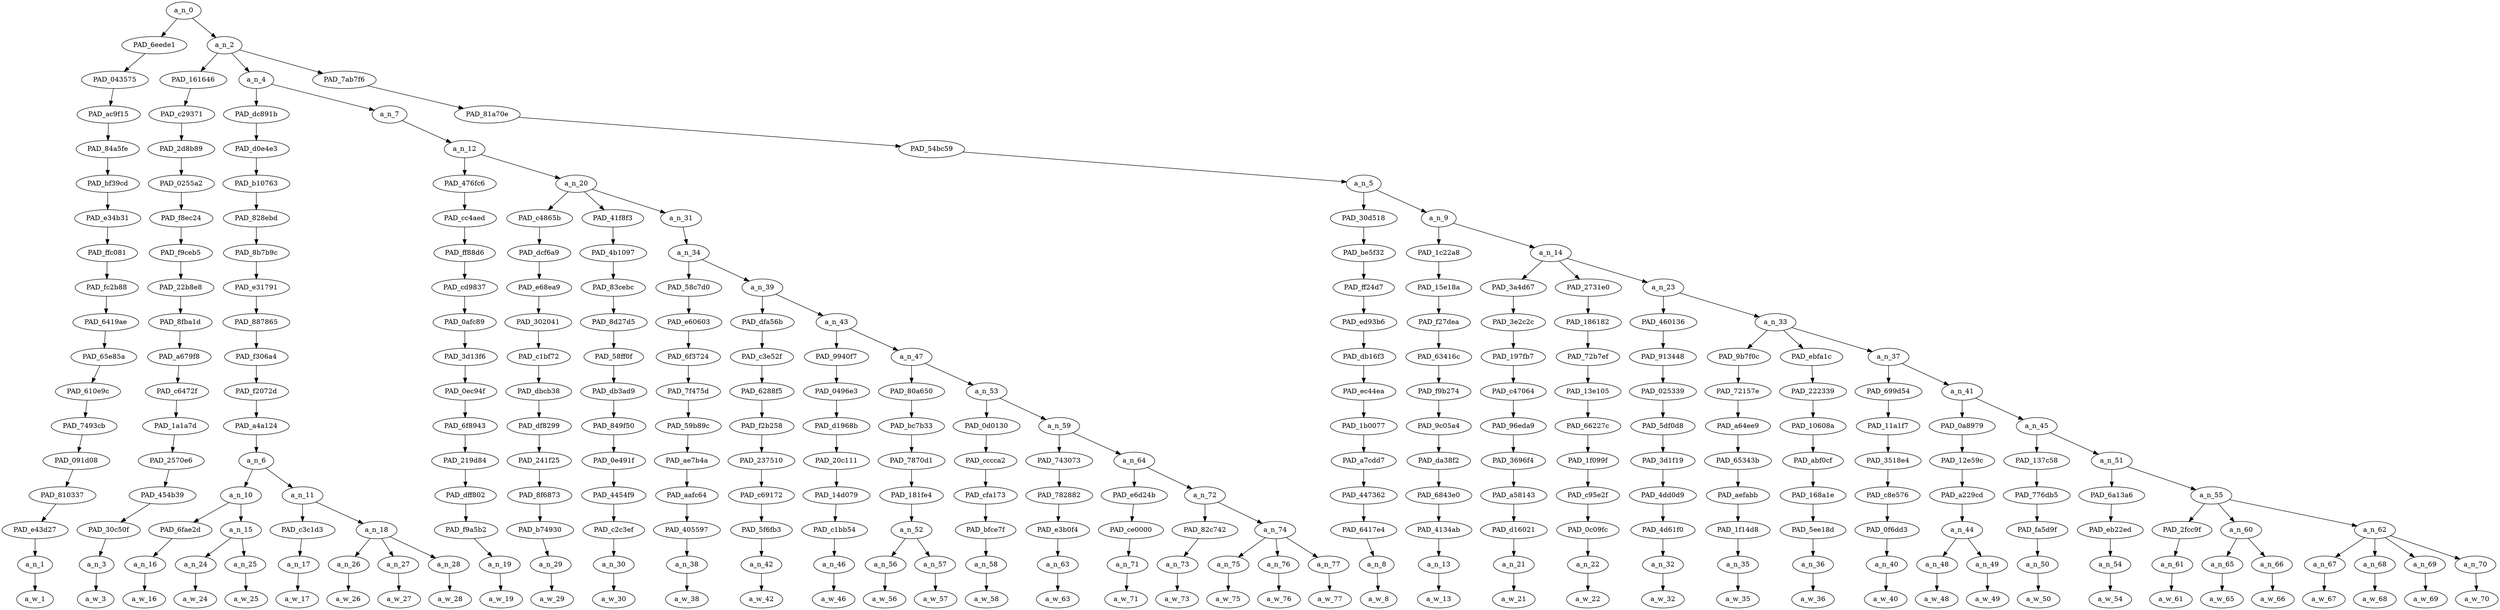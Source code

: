 strict digraph "" {
	a_n_0	[div_dir=1,
		index=0,
		level=17,
		pos="5.584538966049383,17!",
		text_span="[0, 1, 2, 3, 4, 5, 6, 7, 8, 9, 10, 11, 12, 13, 14, 15, 16, 17, 18, 19, 20, 21, 22, 23, 24, 25, 26, 27, 28, 29, 30, 31, 32, 33, 34, \
35, 36, 37, 38, 39, 40, 41, 42]",
		value=1.00000000];
	PAD_6eede1	[div_dir=-1,
		index=0,
		level=16,
		pos="0.0,16!",
		text_span="[0]",
		value=0.01386412];
	a_n_0 -> PAD_6eede1;
	a_n_2	[div_dir=1,
		index=1,
		level=16,
		pos="11.169077932098766,16!",
		text_span="[1, 2, 3, 4, 5, 6, 7, 8, 9, 10, 11, 12, 13, 14, 15, 16, 17, 18, 19, 20, 21, 22, 23, 24, 25, 26, 27, 28, 29, 30, 31, 32, 33, 34, \
35, 36, 37, 38, 39, 40, 41, 42]",
		value=0.98613434];
	a_n_0 -> a_n_2;
	PAD_043575	[div_dir=-1,
		index=0,
		level=15,
		pos="0.0,15!",
		text_span="[0]",
		value=0.01386412];
	PAD_6eede1 -> PAD_043575;
	PAD_ac9f15	[div_dir=-1,
		index=0,
		level=14,
		pos="0.0,14!",
		text_span="[0]",
		value=0.01386412];
	PAD_043575 -> PAD_ac9f15;
	PAD_84a5fe	[div_dir=-1,
		index=0,
		level=13,
		pos="0.0,13!",
		text_span="[0]",
		value=0.01386412];
	PAD_ac9f15 -> PAD_84a5fe;
	PAD_bf39cd	[div_dir=-1,
		index=0,
		level=12,
		pos="0.0,12!",
		text_span="[0]",
		value=0.01386412];
	PAD_84a5fe -> PAD_bf39cd;
	PAD_e34b31	[div_dir=-1,
		index=0,
		level=11,
		pos="0.0,11!",
		text_span="[0]",
		value=0.01386412];
	PAD_bf39cd -> PAD_e34b31;
	PAD_ffc081	[div_dir=-1,
		index=0,
		level=10,
		pos="0.0,10!",
		text_span="[0]",
		value=0.01386412];
	PAD_e34b31 -> PAD_ffc081;
	PAD_fc2b88	[div_dir=-1,
		index=0,
		level=9,
		pos="0.0,9!",
		text_span="[0]",
		value=0.01386412];
	PAD_ffc081 -> PAD_fc2b88;
	PAD_6419ae	[div_dir=-1,
		index=0,
		level=8,
		pos="0.0,8!",
		text_span="[0]",
		value=0.01386412];
	PAD_fc2b88 -> PAD_6419ae;
	PAD_65e85a	[div_dir=-1,
		index=0,
		level=7,
		pos="0.0,7!",
		text_span="[0]",
		value=0.01386412];
	PAD_6419ae -> PAD_65e85a;
	PAD_610e9c	[div_dir=-1,
		index=0,
		level=6,
		pos="0.0,6!",
		text_span="[0]",
		value=0.01386412];
	PAD_65e85a -> PAD_610e9c;
	PAD_7493cb	[div_dir=-1,
		index=0,
		level=5,
		pos="0.0,5!",
		text_span="[0]",
		value=0.01386412];
	PAD_610e9c -> PAD_7493cb;
	PAD_091d08	[div_dir=-1,
		index=0,
		level=4,
		pos="0.0,4!",
		text_span="[0]",
		value=0.01386412];
	PAD_7493cb -> PAD_091d08;
	PAD_810337	[div_dir=-1,
		index=0,
		level=3,
		pos="0.0,3!",
		text_span="[0]",
		value=0.01386412];
	PAD_091d08 -> PAD_810337;
	PAD_e43d27	[div_dir=-1,
		index=0,
		level=2,
		pos="0.0,2!",
		text_span="[0]",
		value=0.01386412];
	PAD_810337 -> PAD_e43d27;
	a_n_1	[div_dir=-1,
		index=0,
		level=1,
		pos="0.0,1!",
		text_span="[0]",
		value=0.01386412];
	PAD_e43d27 -> a_n_1;
	a_w_1	[div_dir=0,
		index=0,
		level=0,
		pos="0,0!",
		text_span="[0]",
		value=there];
	a_n_1 -> a_w_1;
	PAD_161646	[div_dir=-1,
		index=1,
		level=15,
		pos="1.0,15!",
		text_span="[1]",
		value=0.01206948];
	a_n_2 -> PAD_161646;
	a_n_4	[div_dir=1,
		index=2,
		level=15,
		pos="7.403645833333334,15!",
		text_span="[2, 3, 4, 5, 6, 7, 8, 9, 10, 11, 12, 13, 14, 15, 16, 17, 18, 19, 20, 21, 22, 23]",
		value=0.48938817];
	a_n_2 -> a_n_4;
	PAD_7ab7f6	[div_dir=1,
		index=3,
		level=15,
		pos="25.103587962962962,15!",
		text_span="[24, 25, 26, 27, 28, 29, 30, 31, 32, 33, 34, 35, 36, 37, 38, 39, 40, 41, 42]",
		value=0.48466231];
	a_n_2 -> PAD_7ab7f6;
	PAD_c29371	[div_dir=-1,
		index=1,
		level=14,
		pos="1.0,14!",
		text_span="[1]",
		value=0.01206948];
	PAD_161646 -> PAD_c29371;
	PAD_2d8b89	[div_dir=-1,
		index=1,
		level=13,
		pos="1.0,13!",
		text_span="[1]",
		value=0.01206948];
	PAD_c29371 -> PAD_2d8b89;
	PAD_0255a2	[div_dir=-1,
		index=1,
		level=12,
		pos="1.0,12!",
		text_span="[1]",
		value=0.01206948];
	PAD_2d8b89 -> PAD_0255a2;
	PAD_f8ec24	[div_dir=-1,
		index=1,
		level=11,
		pos="1.0,11!",
		text_span="[1]",
		value=0.01206948];
	PAD_0255a2 -> PAD_f8ec24;
	PAD_f9ceb5	[div_dir=-1,
		index=1,
		level=10,
		pos="1.0,10!",
		text_span="[1]",
		value=0.01206948];
	PAD_f8ec24 -> PAD_f9ceb5;
	PAD_22b8e8	[div_dir=-1,
		index=1,
		level=9,
		pos="1.0,9!",
		text_span="[1]",
		value=0.01206948];
	PAD_f9ceb5 -> PAD_22b8e8;
	PAD_8fba1d	[div_dir=-1,
		index=1,
		level=8,
		pos="1.0,8!",
		text_span="[1]",
		value=0.01206948];
	PAD_22b8e8 -> PAD_8fba1d;
	PAD_a679f8	[div_dir=-1,
		index=1,
		level=7,
		pos="1.0,7!",
		text_span="[1]",
		value=0.01206948];
	PAD_8fba1d -> PAD_a679f8;
	PAD_c6472f	[div_dir=-1,
		index=1,
		level=6,
		pos="1.0,6!",
		text_span="[1]",
		value=0.01206948];
	PAD_a679f8 -> PAD_c6472f;
	PAD_1a1a7d	[div_dir=-1,
		index=1,
		level=5,
		pos="1.0,5!",
		text_span="[1]",
		value=0.01206948];
	PAD_c6472f -> PAD_1a1a7d;
	PAD_2570e6	[div_dir=-1,
		index=1,
		level=4,
		pos="1.0,4!",
		text_span="[1]",
		value=0.01206948];
	PAD_1a1a7d -> PAD_2570e6;
	PAD_454b39	[div_dir=-1,
		index=1,
		level=3,
		pos="1.0,3!",
		text_span="[1]",
		value=0.01206948];
	PAD_2570e6 -> PAD_454b39;
	PAD_30c50f	[div_dir=-1,
		index=1,
		level=2,
		pos="1.0,2!",
		text_span="[1]",
		value=0.01206948];
	PAD_454b39 -> PAD_30c50f;
	a_n_3	[div_dir=-1,
		index=1,
		level=1,
		pos="1.0,1!",
		text_span="[1]",
		value=0.01206948];
	PAD_30c50f -> a_n_3;
	a_w_3	[div_dir=0,
		index=1,
		level=0,
		pos="1,0!",
		text_span="[1]",
		value=is];
	a_n_3 -> a_w_3;
	PAD_dc891b	[div_dir=-1,
		index=2,
		level=14,
		pos="4.625,14!",
		text_span="[2, 3, 4, 5, 6, 7, 8]",
		value=0.14943351];
	a_n_4 -> PAD_dc891b;
	a_n_7	[div_dir=1,
		index=3,
		level=14,
		pos="10.182291666666668,14!",
		text_span="[9, 10, 11, 12, 13, 14, 15, 16, 17, 18, 19, 20, 21, 22, 23]",
		value=0.33994100];
	a_n_4 -> a_n_7;
	PAD_d0e4e3	[div_dir=-1,
		index=2,
		level=13,
		pos="4.625,13!",
		text_span="[2, 3, 4, 5, 6, 7, 8]",
		value=0.14943351];
	PAD_dc891b -> PAD_d0e4e3;
	PAD_b10763	[div_dir=-1,
		index=2,
		level=12,
		pos="4.625,12!",
		text_span="[2, 3, 4, 5, 6, 7, 8]",
		value=0.14943351];
	PAD_d0e4e3 -> PAD_b10763;
	PAD_828ebd	[div_dir=-1,
		index=2,
		level=11,
		pos="4.625,11!",
		text_span="[2, 3, 4, 5, 6, 7, 8]",
		value=0.14943351];
	PAD_b10763 -> PAD_828ebd;
	PAD_8b7b9c	[div_dir=-1,
		index=2,
		level=10,
		pos="4.625,10!",
		text_span="[2, 3, 4, 5, 6, 7, 8]",
		value=0.14943351];
	PAD_828ebd -> PAD_8b7b9c;
	PAD_e31791	[div_dir=-1,
		index=2,
		level=9,
		pos="4.625,9!",
		text_span="[2, 3, 4, 5, 6, 7, 8]",
		value=0.14943351];
	PAD_8b7b9c -> PAD_e31791;
	PAD_887865	[div_dir=-1,
		index=2,
		level=8,
		pos="4.625,8!",
		text_span="[2, 3, 4, 5, 6, 7, 8]",
		value=0.14943351];
	PAD_e31791 -> PAD_887865;
	PAD_f306a4	[div_dir=-1,
		index=2,
		level=7,
		pos="4.625,7!",
		text_span="[2, 3, 4, 5, 6, 7, 8]",
		value=0.14943351];
	PAD_887865 -> PAD_f306a4;
	PAD_f2072d	[div_dir=-1,
		index=2,
		level=6,
		pos="4.625,6!",
		text_span="[2, 3, 4, 5, 6, 7, 8]",
		value=0.14943351];
	PAD_f306a4 -> PAD_f2072d;
	PAD_a4a124	[div_dir=-1,
		index=2,
		level=5,
		pos="4.625,5!",
		text_span="[2, 3, 4, 5, 6, 7, 8]",
		value=0.14943351];
	PAD_f2072d -> PAD_a4a124;
	a_n_6	[div_dir=-1,
		index=2,
		level=4,
		pos="4.625,4!",
		text_span="[2, 3, 4, 5, 6, 7, 8]",
		value=0.14943351];
	PAD_a4a124 -> a_n_6;
	a_n_10	[div_dir=-1,
		index=2,
		level=3,
		pos="3.25,3!",
		text_span="[2, 3, 4]",
		value=0.04737046];
	a_n_6 -> a_n_10;
	a_n_11	[div_dir=1,
		index=3,
		level=3,
		pos="6.0,3!",
		text_span="[5, 6, 7, 8]",
		value=0.10203818];
	a_n_6 -> a_n_11;
	PAD_6fae2d	[div_dir=-1,
		index=3,
		level=2,
		pos="4.0,2!",
		text_span="[4]",
		value=0.01890526];
	a_n_10 -> PAD_6fae2d;
	a_n_15	[div_dir=-1,
		index=2,
		level=2,
		pos="2.5,2!",
		text_span="[2, 3]",
		value=0.02839243];
	a_n_10 -> a_n_15;
	a_n_16	[div_dir=-1,
		index=4,
		level=1,
		pos="4.0,1!",
		text_span="[4]",
		value=0.01890526];
	PAD_6fae2d -> a_n_16;
	a_w_16	[div_dir=0,
		index=4,
		level=0,
		pos="4,0!",
		text_span="[4]",
		value=room];
	a_n_16 -> a_w_16;
	a_n_24	[div_dir=-1,
		index=2,
		level=1,
		pos="2.0,1!",
		text_span="[2]",
		value=0.01486216];
	a_n_15 -> a_n_24;
	a_n_25	[div_dir=-1,
		index=3,
		level=1,
		pos="3.0,1!",
		text_span="[3]",
		value=0.01348645];
	a_n_15 -> a_n_25;
	a_w_24	[div_dir=0,
		index=2,
		level=0,
		pos="2,0!",
		text_span="[2]",
		value=absolutely];
	a_n_24 -> a_w_24;
	a_w_25	[div_dir=0,
		index=3,
		level=0,
		pos="3,0!",
		text_span="[3]",
		value=no];
	a_n_25 -> a_w_25;
	PAD_c3c1d3	[div_dir=-1,
		index=4,
		level=2,
		pos="5.0,2!",
		text_span="[5]",
		value=0.01428999];
	a_n_11 -> PAD_c3c1d3;
	a_n_18	[div_dir=1,
		index=5,
		level=2,
		pos="7.0,2!",
		text_span="[6, 7, 8]",
		value=0.08771866];
	a_n_11 -> a_n_18;
	a_n_17	[div_dir=-1,
		index=5,
		level=1,
		pos="5.0,1!",
		text_span="[5]",
		value=0.01428999];
	PAD_c3c1d3 -> a_n_17;
	a_w_17	[div_dir=0,
		index=5,
		level=0,
		pos="5,0!",
		text_span="[5]",
		value=for];
	a_n_17 -> a_w_17;
	a_n_26	[div_dir=1,
		index=6,
		level=1,
		pos="6.0,1!",
		text_span="[6]",
		value=0.02232581];
	a_n_18 -> a_n_26;
	a_n_27	[div_dir=1,
		index=7,
		level=1,
		pos="7.0,1!",
		text_span="[7]",
		value=0.02919236];
	a_n_18 -> a_n_27;
	a_n_28	[div_dir=-1,
		index=8,
		level=1,
		pos="8.0,1!",
		text_span="[8]",
		value=0.03612044];
	a_n_18 -> a_n_28;
	a_w_26	[div_dir=0,
		index=6,
		level=0,
		pos="6,0!",
		text_span="[6]",
		value=same];
	a_n_26 -> a_w_26;
	a_w_27	[div_dir=0,
		index=7,
		level=0,
		pos="7,0!",
		text_span="[7]",
		value=sex];
	a_n_27 -> a_w_27;
	a_w_28	[div_dir=0,
		index=8,
		level=0,
		pos="8,0!",
		text_span="[8]",
		value=marriages];
	a_n_28 -> a_w_28;
	a_n_12	[div_dir=1,
		index=3,
		level=13,
		pos="10.182291666666668,13!",
		text_span="[9, 10, 11, 12, 13, 14, 15, 16, 17, 18, 19, 20, 21, 22, 23]",
		value=0.33990677];
	a_n_7 -> a_n_12;
	PAD_476fc6	[div_dir=1,
		index=3,
		level=12,
		pos="9.0,12!",
		text_span="[9]",
		value=0.01196060];
	a_n_12 -> PAD_476fc6;
	a_n_20	[div_dir=1,
		index=4,
		level=12,
		pos="11.364583333333334,12!",
		text_span="[10, 11, 12, 13, 14, 15, 16, 17, 18, 19, 20, 21, 22, 23]",
		value=0.32791193];
	a_n_12 -> a_n_20;
	PAD_cc4aed	[div_dir=1,
		index=3,
		level=11,
		pos="9.0,11!",
		text_span="[9]",
		value=0.01196060];
	PAD_476fc6 -> PAD_cc4aed;
	PAD_ff88d6	[div_dir=1,
		index=3,
		level=10,
		pos="9.0,10!",
		text_span="[9]",
		value=0.01196060];
	PAD_cc4aed -> PAD_ff88d6;
	PAD_cd9837	[div_dir=1,
		index=3,
		level=9,
		pos="9.0,9!",
		text_span="[9]",
		value=0.01196060];
	PAD_ff88d6 -> PAD_cd9837;
	PAD_0afc89	[div_dir=1,
		index=3,
		level=8,
		pos="9.0,8!",
		text_span="[9]",
		value=0.01196060];
	PAD_cd9837 -> PAD_0afc89;
	PAD_3d13f6	[div_dir=1,
		index=3,
		level=7,
		pos="9.0,7!",
		text_span="[9]",
		value=0.01196060];
	PAD_0afc89 -> PAD_3d13f6;
	PAD_0ec94f	[div_dir=1,
		index=3,
		level=6,
		pos="9.0,6!",
		text_span="[9]",
		value=0.01196060];
	PAD_3d13f6 -> PAD_0ec94f;
	PAD_6f8943	[div_dir=1,
		index=3,
		level=5,
		pos="9.0,5!",
		text_span="[9]",
		value=0.01196060];
	PAD_0ec94f -> PAD_6f8943;
	PAD_219d84	[div_dir=1,
		index=3,
		level=4,
		pos="9.0,4!",
		text_span="[9]",
		value=0.01196060];
	PAD_6f8943 -> PAD_219d84;
	PAD_dff802	[div_dir=1,
		index=4,
		level=3,
		pos="9.0,3!",
		text_span="[9]",
		value=0.01196060];
	PAD_219d84 -> PAD_dff802;
	PAD_f9a5b2	[div_dir=1,
		index=6,
		level=2,
		pos="9.0,2!",
		text_span="[9]",
		value=0.01196060];
	PAD_dff802 -> PAD_f9a5b2;
	a_n_19	[div_dir=1,
		index=9,
		level=1,
		pos="9.0,1!",
		text_span="[9]",
		value=0.01196060];
	PAD_f9a5b2 -> a_n_19;
	a_w_19	[div_dir=0,
		index=9,
		level=0,
		pos="9,0!",
		text_span="[9]",
		value=it];
	a_n_19 -> a_w_19;
	PAD_c4865b	[div_dir=1,
		index=4,
		level=11,
		pos="10.0,11!",
		text_span="[10]",
		value=0.01141261];
	a_n_20 -> PAD_c4865b;
	PAD_41f8f3	[div_dir=1,
		index=5,
		level=11,
		pos="11.0,11!",
		text_span="[11]",
		value=0.01423343];
	a_n_20 -> PAD_41f8f3;
	a_n_31	[div_dir=1,
		index=6,
		level=11,
		pos="13.09375,11!",
		text_span="[12, 13, 14, 15, 16, 17, 18, 19, 20, 21, 22, 23]",
		value=0.30223170];
	a_n_20 -> a_n_31;
	PAD_dcf6a9	[div_dir=1,
		index=4,
		level=10,
		pos="10.0,10!",
		text_span="[10]",
		value=0.01141261];
	PAD_c4865b -> PAD_dcf6a9;
	PAD_e68ea9	[div_dir=1,
		index=4,
		level=9,
		pos="10.0,9!",
		text_span="[10]",
		value=0.01141261];
	PAD_dcf6a9 -> PAD_e68ea9;
	PAD_302041	[div_dir=1,
		index=4,
		level=8,
		pos="10.0,8!",
		text_span="[10]",
		value=0.01141261];
	PAD_e68ea9 -> PAD_302041;
	PAD_c1bf72	[div_dir=1,
		index=4,
		level=7,
		pos="10.0,7!",
		text_span="[10]",
		value=0.01141261];
	PAD_302041 -> PAD_c1bf72;
	PAD_dbcb38	[div_dir=1,
		index=4,
		level=6,
		pos="10.0,6!",
		text_span="[10]",
		value=0.01141261];
	PAD_c1bf72 -> PAD_dbcb38;
	PAD_df8299	[div_dir=1,
		index=4,
		level=5,
		pos="10.0,5!",
		text_span="[10]",
		value=0.01141261];
	PAD_dbcb38 -> PAD_df8299;
	PAD_241f25	[div_dir=1,
		index=4,
		level=4,
		pos="10.0,4!",
		text_span="[10]",
		value=0.01141261];
	PAD_df8299 -> PAD_241f25;
	PAD_8f6873	[div_dir=1,
		index=5,
		level=3,
		pos="10.0,3!",
		text_span="[10]",
		value=0.01141261];
	PAD_241f25 -> PAD_8f6873;
	PAD_b74930	[div_dir=1,
		index=7,
		level=2,
		pos="10.0,2!",
		text_span="[10]",
		value=0.01141261];
	PAD_8f6873 -> PAD_b74930;
	a_n_29	[div_dir=1,
		index=10,
		level=1,
		pos="10.0,1!",
		text_span="[10]",
		value=0.01141261];
	PAD_b74930 -> a_n_29;
	a_w_29	[div_dir=0,
		index=10,
		level=0,
		pos="10,0!",
		text_span="[10]",
		value=is1];
	a_n_29 -> a_w_29;
	PAD_4b1097	[div_dir=1,
		index=5,
		level=10,
		pos="11.0,10!",
		text_span="[11]",
		value=0.01423343];
	PAD_41f8f3 -> PAD_4b1097;
	PAD_83cebc	[div_dir=1,
		index=5,
		level=9,
		pos="11.0,9!",
		text_span="[11]",
		value=0.01423343];
	PAD_4b1097 -> PAD_83cebc;
	PAD_8d27d5	[div_dir=1,
		index=5,
		level=8,
		pos="11.0,8!",
		text_span="[11]",
		value=0.01423343];
	PAD_83cebc -> PAD_8d27d5;
	PAD_58ff0f	[div_dir=1,
		index=5,
		level=7,
		pos="11.0,7!",
		text_span="[11]",
		value=0.01423343];
	PAD_8d27d5 -> PAD_58ff0f;
	PAD_db3ad9	[div_dir=1,
		index=5,
		level=6,
		pos="11.0,6!",
		text_span="[11]",
		value=0.01423343];
	PAD_58ff0f -> PAD_db3ad9;
	PAD_849f50	[div_dir=1,
		index=5,
		level=5,
		pos="11.0,5!",
		text_span="[11]",
		value=0.01423343];
	PAD_db3ad9 -> PAD_849f50;
	PAD_0e491f	[div_dir=1,
		index=5,
		level=4,
		pos="11.0,4!",
		text_span="[11]",
		value=0.01423343];
	PAD_849f50 -> PAD_0e491f;
	PAD_4454f9	[div_dir=1,
		index=6,
		level=3,
		pos="11.0,3!",
		text_span="[11]",
		value=0.01423343];
	PAD_0e491f -> PAD_4454f9;
	PAD_c2c3ef	[div_dir=1,
		index=8,
		level=2,
		pos="11.0,2!",
		text_span="[11]",
		value=0.01423343];
	PAD_4454f9 -> PAD_c2c3ef;
	a_n_30	[div_dir=1,
		index=11,
		level=1,
		pos="11.0,1!",
		text_span="[11]",
		value=0.01423343];
	PAD_c2c3ef -> a_n_30;
	a_w_30	[div_dir=0,
		index=11,
		level=0,
		pos="11,0!",
		text_span="[11]",
		value=important];
	a_n_30 -> a_w_30;
	a_n_34	[div_dir=1,
		index=6,
		level=10,
		pos="13.09375,10!",
		text_span="[12, 13, 14, 15, 16, 17, 18, 19, 20, 21, 22, 23]",
		value=0.30219764];
	a_n_31 -> a_n_34;
	PAD_58c7d0	[div_dir=-1,
		index=6,
		level=9,
		pos="12.0,9!",
		text_span="[12]",
		value=0.01070562];
	a_n_34 -> PAD_58c7d0;
	a_n_39	[div_dir=1,
		index=7,
		level=9,
		pos="14.1875,9!",
		text_span="[13, 14, 15, 16, 17, 18, 19, 20, 21, 22, 23]",
		value=0.29145796];
	a_n_34 -> a_n_39;
	PAD_e60603	[div_dir=-1,
		index=6,
		level=8,
		pos="12.0,8!",
		text_span="[12]",
		value=0.01070562];
	PAD_58c7d0 -> PAD_e60603;
	PAD_6f3724	[div_dir=-1,
		index=6,
		level=7,
		pos="12.0,7!",
		text_span="[12]",
		value=0.01070562];
	PAD_e60603 -> PAD_6f3724;
	PAD_7f475d	[div_dir=-1,
		index=6,
		level=6,
		pos="12.0,6!",
		text_span="[12]",
		value=0.01070562];
	PAD_6f3724 -> PAD_7f475d;
	PAD_59b89c	[div_dir=-1,
		index=6,
		level=5,
		pos="12.0,5!",
		text_span="[12]",
		value=0.01070562];
	PAD_7f475d -> PAD_59b89c;
	PAD_ae7b4a	[div_dir=-1,
		index=6,
		level=4,
		pos="12.0,4!",
		text_span="[12]",
		value=0.01070562];
	PAD_59b89c -> PAD_ae7b4a;
	PAD_aafc64	[div_dir=-1,
		index=7,
		level=3,
		pos="12.0,3!",
		text_span="[12]",
		value=0.01070562];
	PAD_ae7b4a -> PAD_aafc64;
	PAD_405597	[div_dir=-1,
		index=9,
		level=2,
		pos="12.0,2!",
		text_span="[12]",
		value=0.01070562];
	PAD_aafc64 -> PAD_405597;
	a_n_38	[div_dir=-1,
		index=12,
		level=1,
		pos="12.0,1!",
		text_span="[12]",
		value=0.01070562];
	PAD_405597 -> a_n_38;
	a_w_38	[div_dir=0,
		index=12,
		level=0,
		pos="12,0!",
		text_span="[12]",
		value=to];
	a_n_38 -> a_w_38;
	PAD_dfa56b	[div_dir=1,
		index=7,
		level=8,
		pos="13.0,8!",
		text_span="[13]",
		value=0.01421505];
	a_n_39 -> PAD_dfa56b;
	a_n_43	[div_dir=1,
		index=8,
		level=8,
		pos="15.375,8!",
		text_span="[14, 15, 16, 17, 18, 19, 20, 21, 22, 23]",
		value=0.27719613];
	a_n_39 -> a_n_43;
	PAD_c3e52f	[div_dir=1,
		index=7,
		level=7,
		pos="13.0,7!",
		text_span="[13]",
		value=0.01421505];
	PAD_dfa56b -> PAD_c3e52f;
	PAD_6288f5	[div_dir=1,
		index=7,
		level=6,
		pos="13.0,6!",
		text_span="[13]",
		value=0.01421505];
	PAD_c3e52f -> PAD_6288f5;
	PAD_f2b258	[div_dir=1,
		index=7,
		level=5,
		pos="13.0,5!",
		text_span="[13]",
		value=0.01421505];
	PAD_6288f5 -> PAD_f2b258;
	PAD_237510	[div_dir=1,
		index=7,
		level=4,
		pos="13.0,4!",
		text_span="[13]",
		value=0.01421505];
	PAD_f2b258 -> PAD_237510;
	PAD_c69172	[div_dir=1,
		index=8,
		level=3,
		pos="13.0,3!",
		text_span="[13]",
		value=0.01421505];
	PAD_237510 -> PAD_c69172;
	PAD_5f6fb3	[div_dir=1,
		index=10,
		level=2,
		pos="13.0,2!",
		text_span="[13]",
		value=0.01421505];
	PAD_c69172 -> PAD_5f6fb3;
	a_n_42	[div_dir=1,
		index=13,
		level=1,
		pos="13.0,1!",
		text_span="[13]",
		value=0.01421505];
	PAD_5f6fb3 -> a_n_42;
	a_w_42	[div_dir=0,
		index=13,
		level=0,
		pos="13,0!",
		text_span="[13]",
		value=state];
	a_n_42 -> a_w_42;
	PAD_9940f7	[div_dir=1,
		index=8,
		level=7,
		pos="14.0,7!",
		text_span="[14]",
		value=0.02340479];
	a_n_43 -> PAD_9940f7;
	a_n_47	[div_dir=-1,
		index=9,
		level=7,
		pos="16.75,7!",
		text_span="[15, 16, 17, 18, 19, 20, 21, 22, 23]",
		value=0.25376443];
	a_n_43 -> a_n_47;
	PAD_0496e3	[div_dir=1,
		index=8,
		level=6,
		pos="14.0,6!",
		text_span="[14]",
		value=0.02340479];
	PAD_9940f7 -> PAD_0496e3;
	PAD_d1968b	[div_dir=1,
		index=8,
		level=5,
		pos="14.0,5!",
		text_span="[14]",
		value=0.02340479];
	PAD_0496e3 -> PAD_d1968b;
	PAD_20c111	[div_dir=1,
		index=8,
		level=4,
		pos="14.0,4!",
		text_span="[14]",
		value=0.02340479];
	PAD_d1968b -> PAD_20c111;
	PAD_14d079	[div_dir=1,
		index=9,
		level=3,
		pos="14.0,3!",
		text_span="[14]",
		value=0.02340479];
	PAD_20c111 -> PAD_14d079;
	PAD_c1bb54	[div_dir=1,
		index=11,
		level=2,
		pos="14.0,2!",
		text_span="[14]",
		value=0.02340479];
	PAD_14d079 -> PAD_c1bb54;
	a_n_46	[div_dir=1,
		index=14,
		level=1,
		pos="14.0,1!",
		text_span="[14]",
		value=0.02340479];
	PAD_c1bb54 -> a_n_46;
	a_w_46	[div_dir=0,
		index=14,
		level=0,
		pos="14,0!",
		text_span="[14]",
		value=that];
	a_n_46 -> a_w_46;
	PAD_80a650	[div_dir=-1,
		index=9,
		level=6,
		pos="15.5,6!",
		text_span="[15, 16]",
		value=0.11502930];
	a_n_47 -> PAD_80a650;
	a_n_53	[div_dir=1,
		index=10,
		level=6,
		pos="18.0,6!",
		text_span="[17, 18, 19, 20, 21, 22, 23]",
		value=0.13868975];
	a_n_47 -> a_n_53;
	PAD_bc7b33	[div_dir=-1,
		index=9,
		level=5,
		pos="15.5,5!",
		text_span="[15, 16]",
		value=0.11502930];
	PAD_80a650 -> PAD_bc7b33;
	PAD_7870d1	[div_dir=-1,
		index=9,
		level=4,
		pos="15.5,4!",
		text_span="[15, 16]",
		value=0.11502930];
	PAD_bc7b33 -> PAD_7870d1;
	PAD_181fe4	[div_dir=-1,
		index=10,
		level=3,
		pos="15.5,3!",
		text_span="[15, 16]",
		value=0.11502930];
	PAD_7870d1 -> PAD_181fe4;
	a_n_52	[div_dir=-1,
		index=12,
		level=2,
		pos="15.5,2!",
		text_span="[15, 16]",
		value=0.11502930];
	PAD_181fe4 -> a_n_52;
	a_n_56	[div_dir=-1,
		index=15,
		level=1,
		pos="15.0,1!",
		text_span="[15]",
		value=0.08195525];
	a_n_52 -> a_n_56;
	a_n_57	[div_dir=1,
		index=16,
		level=1,
		pos="16.0,1!",
		text_span="[16]",
		value=0.03292093];
	a_n_52 -> a_n_57;
	a_w_56	[div_dir=0,
		index=15,
		level=0,
		pos="15,0!",
		text_span="[15]",
		value=homosexual];
	a_n_56 -> a_w_56;
	a_w_57	[div_dir=0,
		index=16,
		level=0,
		pos="16,0!",
		text_span="[16]",
		value=activity];
	a_n_57 -> a_w_57;
	PAD_0d0130	[div_dir=1,
		index=10,
		level=5,
		pos="17.0,5!",
		text_span="[17]",
		value=0.01588379];
	a_n_53 -> PAD_0d0130;
	a_n_59	[div_dir=1,
		index=11,
		level=5,
		pos="19.0,5!",
		text_span="[18, 19, 20, 21, 22, 23]",
		value=0.12277805];
	a_n_53 -> a_n_59;
	PAD_cccca2	[div_dir=1,
		index=10,
		level=4,
		pos="17.0,4!",
		text_span="[17]",
		value=0.01588379];
	PAD_0d0130 -> PAD_cccca2;
	PAD_cfa173	[div_dir=1,
		index=11,
		level=3,
		pos="17.0,3!",
		text_span="[17]",
		value=0.01588379];
	PAD_cccca2 -> PAD_cfa173;
	PAD_bfce7f	[div_dir=1,
		index=13,
		level=2,
		pos="17.0,2!",
		text_span="[17]",
		value=0.01588379];
	PAD_cfa173 -> PAD_bfce7f;
	a_n_58	[div_dir=1,
		index=17,
		level=1,
		pos="17.0,1!",
		text_span="[17]",
		value=0.01588379];
	PAD_bfce7f -> a_n_58;
	a_w_58	[div_dir=0,
		index=17,
		level=0,
		pos="17,0!",
		text_span="[17]",
		value=is2];
	a_n_58 -> a_w_58;
	PAD_743073	[div_dir=1,
		index=11,
		level=4,
		pos="18.0,4!",
		text_span="[18]",
		value=0.01642450];
	a_n_59 -> PAD_743073;
	a_n_64	[div_dir=-1,
		index=12,
		level=4,
		pos="20.0,4!",
		text_span="[19, 20, 21, 22, 23]",
		value=0.10634738];
	a_n_59 -> a_n_64;
	PAD_782882	[div_dir=1,
		index=12,
		level=3,
		pos="18.0,3!",
		text_span="[18]",
		value=0.01642450];
	PAD_743073 -> PAD_782882;
	PAD_e3b0f4	[div_dir=1,
		index=14,
		level=2,
		pos="18.0,2!",
		text_span="[18]",
		value=0.01642450];
	PAD_782882 -> PAD_e3b0f4;
	a_n_63	[div_dir=1,
		index=18,
		level=1,
		pos="18.0,1!",
		text_span="[18]",
		value=0.01642450];
	PAD_e3b0f4 -> a_n_63;
	a_w_63	[div_dir=0,
		index=18,
		level=0,
		pos="18,0!",
		text_span="[18]",
		value=prohibited];
	a_n_63 -> a_w_63;
	PAD_e6d24b	[div_dir=1,
		index=13,
		level=3,
		pos="19.0,3!",
		text_span="[19]",
		value=0.01212227];
	a_n_64 -> PAD_e6d24b;
	a_n_72	[div_dir=-1,
		index=14,
		level=3,
		pos="21.0,3!",
		text_span="[20, 21, 22, 23]",
		value=0.09420814];
	a_n_64 -> a_n_72;
	PAD_ce0000	[div_dir=1,
		index=15,
		level=2,
		pos="19.0,2!",
		text_span="[19]",
		value=0.01212227];
	PAD_e6d24b -> PAD_ce0000;
	a_n_71	[div_dir=1,
		index=19,
		level=1,
		pos="19.0,1!",
		text_span="[19]",
		value=0.01212227];
	PAD_ce0000 -> a_n_71;
	a_w_71	[div_dir=0,
		index=19,
		level=0,
		pos="19,0!",
		text_span="[19]",
		value=according];
	a_n_71 -> a_w_71;
	PAD_82c742	[div_dir=-1,
		index=16,
		level=2,
		pos="20.0,2!",
		text_span="[20]",
		value=0.00995030];
	a_n_72 -> PAD_82c742;
	a_n_74	[div_dir=-1,
		index=17,
		level=2,
		pos="22.0,2!",
		text_span="[21, 22, 23]",
		value=0.08418675];
	a_n_72 -> a_n_74;
	a_n_73	[div_dir=-1,
		index=20,
		level=1,
		pos="20.0,1!",
		text_span="[20]",
		value=0.00995030];
	PAD_82c742 -> a_n_73;
	a_w_73	[div_dir=0,
		index=20,
		level=0,
		pos="20,0!",
		text_span="[20]",
		value=to1];
	a_n_73 -> a_w_73;
	a_n_75	[div_dir=1,
		index=21,
		level=1,
		pos="21.0,1!",
		text_span="[21]",
		value=0.01580355];
	a_n_74 -> a_n_75;
	a_n_76	[div_dir=-1,
		index=22,
		level=1,
		pos="22.0,1!",
		text_span="[22]",
		value=0.03978910];
	a_n_74 -> a_n_76;
	a_n_77	[div_dir=-1,
		index=23,
		level=1,
		pos="23.0,1!",
		text_span="[23]",
		value=0.02852125];
	a_n_74 -> a_n_77;
	a_w_75	[div_dir=0,
		index=21,
		level=0,
		pos="21,0!",
		text_span="[21]",
		value=the];
	a_n_75 -> a_w_75;
	a_w_76	[div_dir=0,
		index=22,
		level=0,
		pos="22,0!",
		text_span="[22]",
		value=hindu];
	a_n_76 -> a_w_76;
	a_w_77	[div_dir=0,
		index=23,
		level=0,
		pos="23,0!",
		text_span="[23]",
		value=religion];
	a_n_77 -> a_w_77;
	PAD_81a70e	[div_dir=1,
		index=4,
		level=14,
		pos="25.103587962962962,14!",
		text_span="[24, 25, 26, 27, 28, 29, 30, 31, 32, 33, 34, 35, 36, 37, 38, 39, 40, 41, 42]",
		value=0.48466231];
	PAD_7ab7f6 -> PAD_81a70e;
	PAD_54bc59	[div_dir=1,
		index=4,
		level=13,
		pos="25.103587962962962,13!",
		text_span="[24, 25, 26, 27, 28, 29, 30, 31, 32, 33, 34, 35, 36, 37, 38, 39, 40, 41, 42]",
		value=0.48466231];
	PAD_81a70e -> PAD_54bc59;
	a_n_5	[div_dir=1,
		index=5,
		level=12,
		pos="25.103587962962962,12!",
		text_span="[24, 25, 26, 27, 28, 29, 30, 31, 32, 33, 34, 35, 36, 37, 38, 39, 40, 41, 42]",
		value=0.48466231];
	PAD_54bc59 -> a_n_5;
	PAD_30d518	[div_dir=1,
		index=7,
		level=11,
		pos="24.0,11!",
		text_span="[24]",
		value=0.01280459];
	a_n_5 -> PAD_30d518;
	a_n_9	[div_dir=-1,
		index=8,
		level=11,
		pos="26.207175925925924,11!",
		text_span="[25, 26, 27, 28, 29, 30, 31, 32, 33, 34, 35, 36, 37, 38, 39, 40, 41, 42]",
		value=0.47184998];
	a_n_5 -> a_n_9;
	PAD_be5f32	[div_dir=1,
		index=7,
		level=10,
		pos="24.0,10!",
		text_span="[24]",
		value=0.01280459];
	PAD_30d518 -> PAD_be5f32;
	PAD_ff24d7	[div_dir=1,
		index=8,
		level=9,
		pos="24.0,9!",
		text_span="[24]",
		value=0.01280459];
	PAD_be5f32 -> PAD_ff24d7;
	PAD_ed93b6	[div_dir=1,
		index=9,
		level=8,
		pos="24.0,8!",
		text_span="[24]",
		value=0.01280459];
	PAD_ff24d7 -> PAD_ed93b6;
	PAD_db16f3	[div_dir=1,
		index=10,
		level=7,
		pos="24.0,7!",
		text_span="[24]",
		value=0.01280459];
	PAD_ed93b6 -> PAD_db16f3;
	PAD_ec44ea	[div_dir=1,
		index=11,
		level=6,
		pos="24.0,6!",
		text_span="[24]",
		value=0.01280459];
	PAD_db16f3 -> PAD_ec44ea;
	PAD_1b0077	[div_dir=1,
		index=12,
		level=5,
		pos="24.0,5!",
		text_span="[24]",
		value=0.01280459];
	PAD_ec44ea -> PAD_1b0077;
	PAD_a7cdd7	[div_dir=1,
		index=13,
		level=4,
		pos="24.0,4!",
		text_span="[24]",
		value=0.01280459];
	PAD_1b0077 -> PAD_a7cdd7;
	PAD_447362	[div_dir=1,
		index=15,
		level=3,
		pos="24.0,3!",
		text_span="[24]",
		value=0.01280459];
	PAD_a7cdd7 -> PAD_447362;
	PAD_6417e4	[div_dir=1,
		index=18,
		level=2,
		pos="24.0,2!",
		text_span="[24]",
		value=0.01280459];
	PAD_447362 -> PAD_6417e4;
	a_n_8	[div_dir=1,
		index=24,
		level=1,
		pos="24.0,1!",
		text_span="[24]",
		value=0.01280459];
	PAD_6417e4 -> a_n_8;
	a_w_8	[div_dir=0,
		index=24,
		level=0,
		pos="24,0!",
		text_span="[24]",
		value=so];
	a_n_8 -> a_w_8;
	PAD_1c22a8	[div_dir=1,
		index=8,
		level=10,
		pos="25.0,10!",
		text_span="[25]",
		value=0.01220980];
	a_n_9 -> PAD_1c22a8;
	a_n_14	[div_dir=-1,
		index=9,
		level=10,
		pos="27.41435185185185,10!",
		text_span="[26, 27, 28, 29, 30, 31, 32, 33, 34, 35, 36, 37, 38, 39, 40, 41, 42]",
		value=0.45963604];
	a_n_9 -> a_n_14;
	PAD_15e18a	[div_dir=1,
		index=9,
		level=9,
		pos="25.0,9!",
		text_span="[25]",
		value=0.01220980];
	PAD_1c22a8 -> PAD_15e18a;
	PAD_f27dea	[div_dir=1,
		index=10,
		level=8,
		pos="25.0,8!",
		text_span="[25]",
		value=0.01220980];
	PAD_15e18a -> PAD_f27dea;
	PAD_63416c	[div_dir=1,
		index=11,
		level=7,
		pos="25.0,7!",
		text_span="[25]",
		value=0.01220980];
	PAD_f27dea -> PAD_63416c;
	PAD_f9b274	[div_dir=1,
		index=12,
		level=6,
		pos="25.0,6!",
		text_span="[25]",
		value=0.01220980];
	PAD_63416c -> PAD_f9b274;
	PAD_9c05a4	[div_dir=1,
		index=13,
		level=5,
		pos="25.0,5!",
		text_span="[25]",
		value=0.01220980];
	PAD_f9b274 -> PAD_9c05a4;
	PAD_da38f2	[div_dir=1,
		index=14,
		level=4,
		pos="25.0,4!",
		text_span="[25]",
		value=0.01220980];
	PAD_9c05a4 -> PAD_da38f2;
	PAD_6843e0	[div_dir=1,
		index=16,
		level=3,
		pos="25.0,3!",
		text_span="[25]",
		value=0.01220980];
	PAD_da38f2 -> PAD_6843e0;
	PAD_4134ab	[div_dir=1,
		index=19,
		level=2,
		pos="25.0,2!",
		text_span="[25]",
		value=0.01220980];
	PAD_6843e0 -> PAD_4134ab;
	a_n_13	[div_dir=1,
		index=25,
		level=1,
		pos="25.0,1!",
		text_span="[25]",
		value=0.01220980];
	PAD_4134ab -> a_n_13;
	a_w_13	[div_dir=0,
		index=25,
		level=0,
		pos="25,0!",
		text_span="[25]",
		value=this];
	a_n_13 -> a_w_13;
	PAD_3a4d67	[div_dir=-1,
		index=10,
		level=9,
		pos="26.0,9!",
		text_span="[26]",
		value=0.01125617];
	a_n_14 -> PAD_3a4d67;
	PAD_2731e0	[div_dir=-1,
		index=11,
		level=9,
		pos="27.0,9!",
		text_span="[27]",
		value=0.01212381];
	a_n_14 -> PAD_2731e0;
	a_n_23	[div_dir=-1,
		index=12,
		level=9,
		pos="29.243055555555557,9!",
		text_span="[28, 29, 30, 31, 32, 33, 34, 35, 36, 37, 38, 39, 40, 41, 42]",
		value=0.43624064];
	a_n_14 -> a_n_23;
	PAD_3e2c2c	[div_dir=-1,
		index=11,
		level=8,
		pos="26.0,8!",
		text_span="[26]",
		value=0.01125617];
	PAD_3a4d67 -> PAD_3e2c2c;
	PAD_197fb7	[div_dir=-1,
		index=12,
		level=7,
		pos="26.0,7!",
		text_span="[26]",
		value=0.01125617];
	PAD_3e2c2c -> PAD_197fb7;
	PAD_c47064	[div_dir=-1,
		index=13,
		level=6,
		pos="26.0,6!",
		text_span="[26]",
		value=0.01125617];
	PAD_197fb7 -> PAD_c47064;
	PAD_96eda9	[div_dir=-1,
		index=14,
		level=5,
		pos="26.0,5!",
		text_span="[26]",
		value=0.01125617];
	PAD_c47064 -> PAD_96eda9;
	PAD_3696f4	[div_dir=-1,
		index=15,
		level=4,
		pos="26.0,4!",
		text_span="[26]",
		value=0.01125617];
	PAD_96eda9 -> PAD_3696f4;
	PAD_a58143	[div_dir=-1,
		index=17,
		level=3,
		pos="26.0,3!",
		text_span="[26]",
		value=0.01125617];
	PAD_3696f4 -> PAD_a58143;
	PAD_d16021	[div_dir=-1,
		index=20,
		level=2,
		pos="26.0,2!",
		text_span="[26]",
		value=0.01125617];
	PAD_a58143 -> PAD_d16021;
	a_n_21	[div_dir=-1,
		index=26,
		level=1,
		pos="26.0,1!",
		text_span="[26]",
		value=0.01125617];
	PAD_d16021 -> a_n_21;
	a_w_21	[div_dir=0,
		index=26,
		level=0,
		pos="26,0!",
		text_span="[26]",
		value=has];
	a_n_21 -> a_w_21;
	PAD_186182	[div_dir=-1,
		index=12,
		level=8,
		pos="27.0,8!",
		text_span="[27]",
		value=0.01212381];
	PAD_2731e0 -> PAD_186182;
	PAD_72b7ef	[div_dir=-1,
		index=13,
		level=7,
		pos="27.0,7!",
		text_span="[27]",
		value=0.01212381];
	PAD_186182 -> PAD_72b7ef;
	PAD_13e105	[div_dir=-1,
		index=14,
		level=6,
		pos="27.0,6!",
		text_span="[27]",
		value=0.01212381];
	PAD_72b7ef -> PAD_13e105;
	PAD_66227c	[div_dir=-1,
		index=15,
		level=5,
		pos="27.0,5!",
		text_span="[27]",
		value=0.01212381];
	PAD_13e105 -> PAD_66227c;
	PAD_1f099f	[div_dir=-1,
		index=16,
		level=4,
		pos="27.0,4!",
		text_span="[27]",
		value=0.01212381];
	PAD_66227c -> PAD_1f099f;
	PAD_c95e2f	[div_dir=-1,
		index=18,
		level=3,
		pos="27.0,3!",
		text_span="[27]",
		value=0.01212381];
	PAD_1f099f -> PAD_c95e2f;
	PAD_0c09fc	[div_dir=-1,
		index=21,
		level=2,
		pos="27.0,2!",
		text_span="[27]",
		value=0.01212381];
	PAD_c95e2f -> PAD_0c09fc;
	a_n_22	[div_dir=-1,
		index=27,
		level=1,
		pos="27.0,1!",
		text_span="[27]",
		value=0.01212381];
	PAD_0c09fc -> a_n_22;
	a_w_22	[div_dir=0,
		index=27,
		level=0,
		pos="27,0!",
		text_span="[27]",
		value=always];
	a_n_22 -> a_w_22;
	PAD_460136	[div_dir=1,
		index=13,
		level=8,
		pos="28.0,8!",
		text_span="[28]",
		value=0.01173515];
	a_n_23 -> PAD_460136;
	a_n_33	[div_dir=-1,
		index=14,
		level=8,
		pos="30.486111111111114,8!",
		text_span="[29, 30, 31, 32, 33, 34, 35, 36, 37, 38, 39, 40, 41, 42]",
		value=0.42449997];
	a_n_23 -> a_n_33;
	PAD_913448	[div_dir=1,
		index=14,
		level=7,
		pos="28.0,7!",
		text_span="[28]",
		value=0.01173515];
	PAD_460136 -> PAD_913448;
	PAD_025339	[div_dir=1,
		index=15,
		level=6,
		pos="28.0,6!",
		text_span="[28]",
		value=0.01173515];
	PAD_913448 -> PAD_025339;
	PAD_5df0d8	[div_dir=1,
		index=16,
		level=5,
		pos="28.0,5!",
		text_span="[28]",
		value=0.01173515];
	PAD_025339 -> PAD_5df0d8;
	PAD_3d1f19	[div_dir=1,
		index=17,
		level=4,
		pos="28.0,4!",
		text_span="[28]",
		value=0.01173515];
	PAD_5df0d8 -> PAD_3d1f19;
	PAD_4dd0d9	[div_dir=1,
		index=19,
		level=3,
		pos="28.0,3!",
		text_span="[28]",
		value=0.01173515];
	PAD_3d1f19 -> PAD_4dd0d9;
	PAD_4d61f0	[div_dir=1,
		index=22,
		level=2,
		pos="28.0,2!",
		text_span="[28]",
		value=0.01173515];
	PAD_4dd0d9 -> PAD_4d61f0;
	a_n_32	[div_dir=1,
		index=28,
		level=1,
		pos="28.0,1!",
		text_span="[28]",
		value=0.01173515];
	PAD_4d61f0 -> a_n_32;
	a_w_32	[div_dir=0,
		index=28,
		level=0,
		pos="28,0!",
		text_span="[28]",
		value=been];
	a_n_32 -> a_w_32;
	PAD_9b7f0c	[div_dir=-1,
		index=15,
		level=7,
		pos="29.0,7!",
		text_span="[29]",
		value=0.01988858];
	a_n_33 -> PAD_9b7f0c;
	PAD_ebfa1c	[div_dir=1,
		index=16,
		level=7,
		pos="30.0,7!",
		text_span="[30]",
		value=0.01468730];
	a_n_33 -> PAD_ebfa1c;
	a_n_37	[div_dir=1,
		index=17,
		level=7,
		pos="32.458333333333336,7!",
		text_span="[31, 32, 33, 34, 35, 36, 37, 38, 39, 40, 41, 42]",
		value=0.38991433];
	a_n_33 -> a_n_37;
	PAD_72157e	[div_dir=-1,
		index=16,
		level=6,
		pos="29.0,6!",
		text_span="[29]",
		value=0.01988858];
	PAD_9b7f0c -> PAD_72157e;
	PAD_a64ee9	[div_dir=-1,
		index=17,
		level=5,
		pos="29.0,5!",
		text_span="[29]",
		value=0.01988858];
	PAD_72157e -> PAD_a64ee9;
	PAD_65343b	[div_dir=-1,
		index=18,
		level=4,
		pos="29.0,4!",
		text_span="[29]",
		value=0.01988858];
	PAD_a64ee9 -> PAD_65343b;
	PAD_aefabb	[div_dir=-1,
		index=20,
		level=3,
		pos="29.0,3!",
		text_span="[29]",
		value=0.01988858];
	PAD_65343b -> PAD_aefabb;
	PAD_1f14d8	[div_dir=-1,
		index=23,
		level=2,
		pos="29.0,2!",
		text_span="[29]",
		value=0.01988858];
	PAD_aefabb -> PAD_1f14d8;
	a_n_35	[div_dir=-1,
		index=29,
		level=1,
		pos="29.0,1!",
		text_span="[29]",
		value=0.01988858];
	PAD_1f14d8 -> a_n_35;
	a_w_35	[div_dir=0,
		index=29,
		level=0,
		pos="29,0!",
		text_span="[29]",
		value=our];
	a_n_35 -> a_w_35;
	PAD_222339	[div_dir=1,
		index=17,
		level=6,
		pos="30.0,6!",
		text_span="[30]",
		value=0.01468730];
	PAD_ebfa1c -> PAD_222339;
	PAD_10608a	[div_dir=1,
		index=18,
		level=5,
		pos="30.0,5!",
		text_span="[30]",
		value=0.01468730];
	PAD_222339 -> PAD_10608a;
	PAD_abf0cf	[div_dir=1,
		index=19,
		level=4,
		pos="30.0,4!",
		text_span="[30]",
		value=0.01468730];
	PAD_10608a -> PAD_abf0cf;
	PAD_168a1e	[div_dir=1,
		index=21,
		level=3,
		pos="30.0,3!",
		text_span="[30]",
		value=0.01468730];
	PAD_abf0cf -> PAD_168a1e;
	PAD_5ee18d	[div_dir=1,
		index=24,
		level=2,
		pos="30.0,2!",
		text_span="[30]",
		value=0.01468730];
	PAD_168a1e -> PAD_5ee18d;
	a_n_36	[div_dir=1,
		index=30,
		level=1,
		pos="30.0,1!",
		text_span="[30]",
		value=0.01468730];
	PAD_5ee18d -> a_n_36;
	a_w_36	[div_dir=0,
		index=30,
		level=0,
		pos="30,0!",
		text_span="[30]",
		value=position];
	a_n_36 -> a_w_36;
	PAD_699d54	[div_dir=-1,
		index=18,
		level=6,
		pos="31.0,6!",
		text_span="[31]",
		value=0.01331570];
	a_n_37 -> PAD_699d54;
	a_n_41	[div_dir=1,
		index=19,
		level=6,
		pos="33.91666666666667,6!",
		text_span="[32, 33, 34, 35, 36, 37, 38, 39, 40, 41, 42]",
		value=0.37657109];
	a_n_37 -> a_n_41;
	PAD_11a1f7	[div_dir=-1,
		index=19,
		level=5,
		pos="31.0,5!",
		text_span="[31]",
		value=0.01331570];
	PAD_699d54 -> PAD_11a1f7;
	PAD_3518e4	[div_dir=-1,
		index=20,
		level=4,
		pos="31.0,4!",
		text_span="[31]",
		value=0.01331570];
	PAD_11a1f7 -> PAD_3518e4;
	PAD_c8e576	[div_dir=-1,
		index=22,
		level=3,
		pos="31.0,3!",
		text_span="[31]",
		value=0.01331570];
	PAD_3518e4 -> PAD_c8e576;
	PAD_0f6dd3	[div_dir=-1,
		index=25,
		level=2,
		pos="31.0,2!",
		text_span="[31]",
		value=0.01331570];
	PAD_c8e576 -> PAD_0f6dd3;
	a_n_40	[div_dir=-1,
		index=31,
		level=1,
		pos="31.0,1!",
		text_span="[31]",
		value=0.01331570];
	PAD_0f6dd3 -> a_n_40;
	a_w_40	[div_dir=0,
		index=31,
		level=0,
		pos="31,0!",
		text_span="[31]",
		value=that1];
	a_n_40 -> a_w_40;
	PAD_0a8979	[div_dir=1,
		index=20,
		level=5,
		pos="32.5,5!",
		text_span="[32, 33]",
		value=0.04651990];
	a_n_41 -> PAD_0a8979;
	a_n_45	[div_dir=-1,
		index=21,
		level=5,
		pos="35.333333333333336,5!",
		text_span="[34, 35, 36, 37, 38, 39, 40, 41, 42]",
		value=0.33001337];
	a_n_41 -> a_n_45;
	PAD_12e59c	[div_dir=1,
		index=21,
		level=4,
		pos="32.5,4!",
		text_span="[32, 33]",
		value=0.04651990];
	PAD_0a8979 -> PAD_12e59c;
	PAD_a229cd	[div_dir=1,
		index=23,
		level=3,
		pos="32.5,3!",
		text_span="[32, 33]",
		value=0.04651990];
	PAD_12e59c -> PAD_a229cd;
	a_n_44	[div_dir=1,
		index=26,
		level=2,
		pos="32.5,2!",
		text_span="[32, 33]",
		value=0.04651990];
	PAD_a229cd -> a_n_44;
	a_n_48	[div_dir=1,
		index=32,
		level=1,
		pos="32.0,1!",
		text_span="[32]",
		value=0.01604996];
	a_n_44 -> a_n_48;
	a_n_49	[div_dir=1,
		index=33,
		level=1,
		pos="33.0,1!",
		text_span="[33]",
		value=0.03034681];
	a_n_44 -> a_n_49;
	a_w_48	[div_dir=0,
		index=32,
		level=0,
		pos="32,0!",
		text_span="[32]",
		value=a];
	a_n_48 -> a_w_48;
	a_w_49	[div_dir=0,
		index=33,
		level=0,
		pos="33,0!",
		text_span="[33]",
		value=marriage];
	a_n_49 -> a_w_49;
	PAD_137c58	[div_dir=1,
		index=22,
		level=4,
		pos="34.0,4!",
		text_span="[34]",
		value=0.06820407];
	a_n_45 -> PAD_137c58;
	a_n_51	[div_dir=-1,
		index=23,
		level=4,
		pos="36.66666666666667,4!",
		text_span="[35, 36, 37, 38, 39, 40, 41, 42]",
		value=0.26179984];
	a_n_45 -> a_n_51;
	PAD_776db5	[div_dir=1,
		index=24,
		level=3,
		pos="34.0,3!",
		text_span="[34]",
		value=0.06820407];
	PAD_137c58 -> PAD_776db5;
	PAD_fa5d9f	[div_dir=1,
		index=27,
		level=2,
		pos="34.0,2!",
		text_span="[34]",
		value=0.06820407];
	PAD_776db5 -> PAD_fa5d9f;
	a_n_50	[div_dir=1,
		index=34,
		level=1,
		pos="34.0,1!",
		text_span="[34]",
		value=0.06820407];
	PAD_fa5d9f -> a_n_50;
	a_w_50	[div_dir=0,
		index=34,
		level=0,
		pos="34,0!",
		text_span="[34]",
		value=is3];
	a_n_50 -> a_w_50;
	PAD_6a13a6	[div_dir=1,
		index=25,
		level=3,
		pos="35.0,3!",
		text_span="[35]",
		value=0.02004939];
	a_n_51 -> PAD_6a13a6;
	a_n_55	[div_dir=-1,
		index=26,
		level=3,
		pos="38.333333333333336,3!",
		text_span="[36, 37, 38, 39, 40, 41, 42]",
		value=0.24173056];
	a_n_51 -> a_n_55;
	PAD_eb22ed	[div_dir=1,
		index=28,
		level=2,
		pos="35.0,2!",
		text_span="[35]",
		value=0.02004939];
	PAD_6a13a6 -> PAD_eb22ed;
	a_n_54	[div_dir=1,
		index=35,
		level=1,
		pos="35.0,1!",
		text_span="[35]",
		value=0.02004939];
	PAD_eb22ed -> a_n_54;
	a_w_54	[div_dir=0,
		index=35,
		level=0,
		pos="35,0!",
		text_span="[35]",
		value=between];
	a_n_54 -> a_w_54;
	PAD_2fcc9f	[div_dir=-1,
		index=30,
		level=2,
		pos="38.0,2!",
		text_span="[38]",
		value=0.01427307];
	a_n_55 -> PAD_2fcc9f;
	a_n_60	[div_dir=1,
		index=29,
		level=2,
		pos="36.5,2!",
		text_span="[36, 37]",
		value=0.03643860];
	a_n_55 -> a_n_60;
	a_n_62	[div_dir=-1,
		index=31,
		level=2,
		pos="40.5,2!",
		text_span="[39, 40, 41, 42]",
		value=0.19097715];
	a_n_55 -> a_n_62;
	a_n_61	[div_dir=-1,
		index=38,
		level=1,
		pos="38.0,1!",
		text_span="[38]",
		value=0.01427307];
	PAD_2fcc9f -> a_n_61;
	a_w_61	[div_dir=0,
		index=38,
		level=0,
		pos="38,0!",
		text_span="[38]",
		value=and];
	a_n_61 -> a_w_61;
	a_n_65	[div_dir=-1,
		index=36,
		level=1,
		pos="36.0,1!",
		text_span="[36]",
		value=0.01698377];
	a_n_60 -> a_n_65;
	a_n_66	[div_dir=1,
		index=37,
		level=1,
		pos="37.0,1!",
		text_span="[37]",
		value=0.01944754];
	a_n_60 -> a_n_66;
	a_w_65	[div_dir=0,
		index=36,
		level=0,
		pos="36,0!",
		text_span="[36]",
		value=a1];
	a_n_65 -> a_w_65;
	a_w_66	[div_dir=0,
		index=37,
		level=0,
		pos="37,0!",
		text_span="[37]",
		value=male];
	a_n_66 -> a_w_66;
	a_n_67	[div_dir=-1,
		index=39,
		level=1,
		pos="39.0,1!",
		text_span="[39]",
		value=0.01349543];
	a_n_62 -> a_n_67;
	a_n_68	[div_dir=1,
		index=40,
		level=1,
		pos="40.0,1!",
		text_span="[40]",
		value=0.02431759];
	a_n_62 -> a_n_68;
	a_n_69	[div_dir=-1,
		index=41,
		level=1,
		pos="41.0,1!",
		text_span="[41]",
		value=0.08407798];
	a_n_62 -> a_n_69;
	a_n_70	[div_dir=-1,
		index=42,
		level=1,
		pos="42.0,1!",
		text_span="[42]",
		value=0.06905297];
	a_n_62 -> a_n_70;
	a_w_67	[div_dir=0,
		index=39,
		level=0,
		pos="39,0!",
		text_span="[39]",
		value=a2];
	a_n_67 -> a_w_67;
	a_w_68	[div_dir=0,
		index=40,
		level=0,
		pos="40,0!",
		text_span="[40]",
		value=female];
	a_n_68 -> a_w_68;
	a_w_69	[div_dir=0,
		index=41,
		level=0,
		pos="41,0!",
		text_span="[41]",
		value=satnarayan];
	a_n_69 -> a_w_69;
	a_w_70	[div_dir=0,
		index=42,
		level=0,
		pos="42,0!",
		text_span="[42]",
		value=maharaj];
	a_n_70 -> a_w_70;
}

